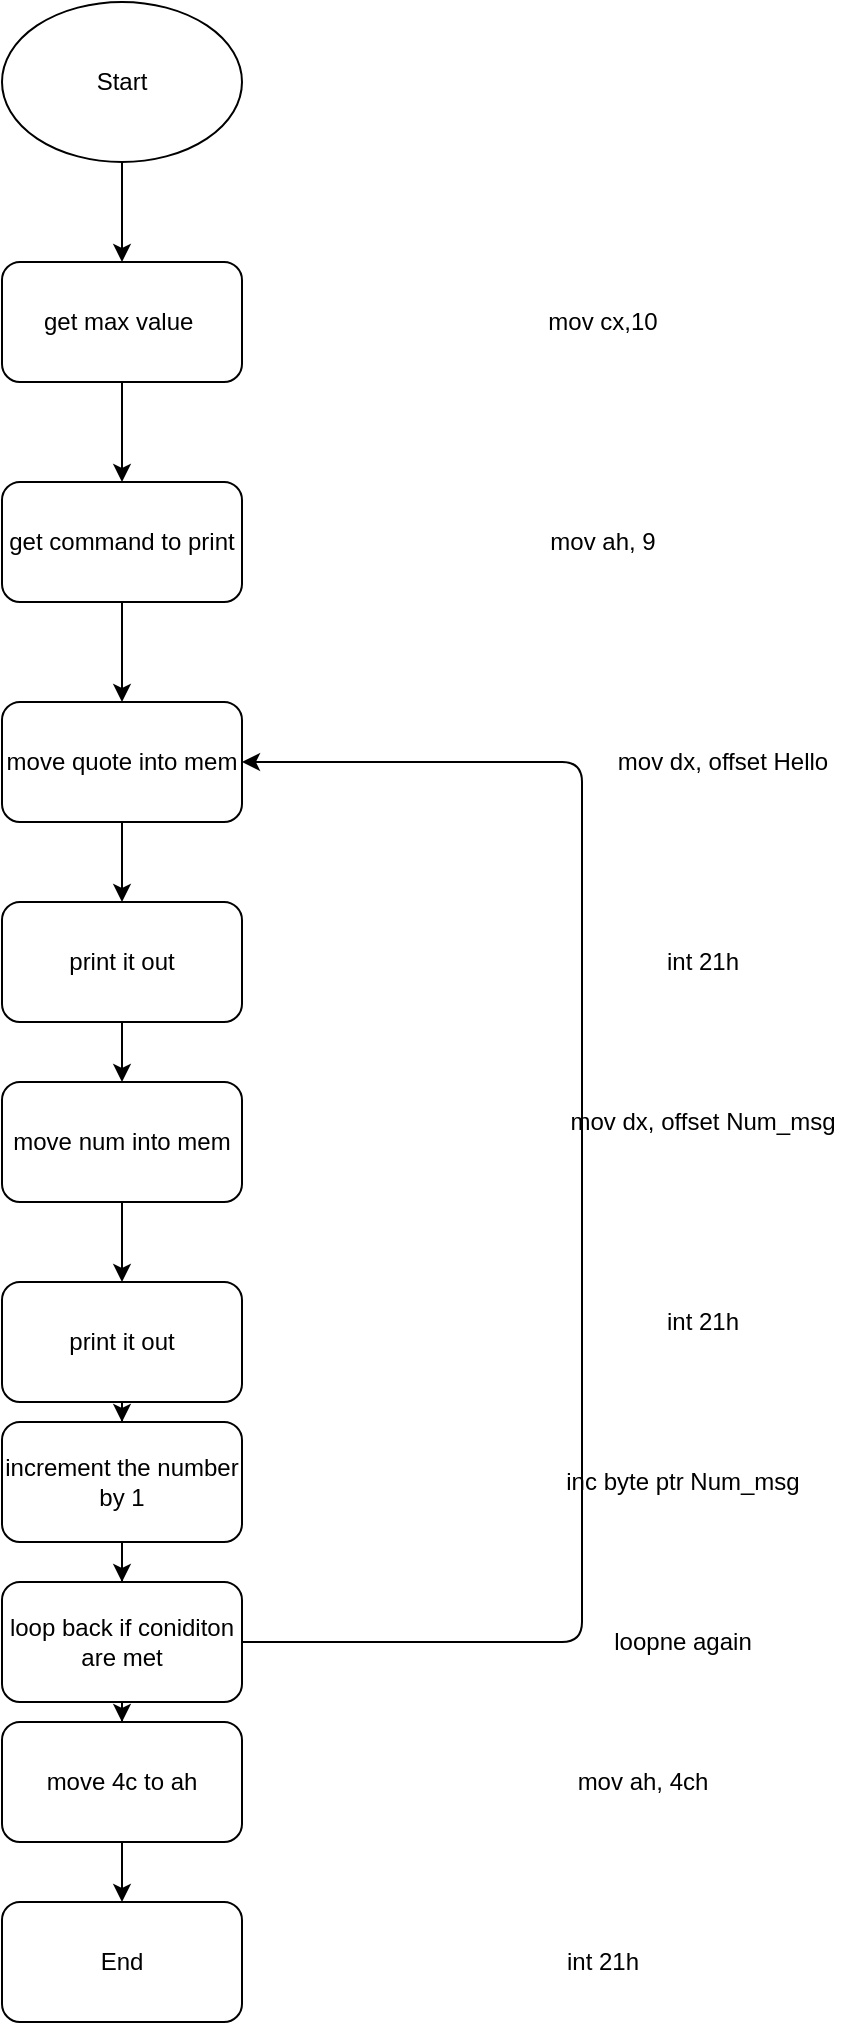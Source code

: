 <mxfile version="13.4.2" type="device"><diagram id="RpqVXqDAII8-f1Hd2utO" name="Page-1"><mxGraphModel dx="1422" dy="794" grid="1" gridSize="10" guides="1" tooltips="1" connect="1" arrows="1" fold="1" page="1" pageScale="1" pageWidth="850" pageHeight="1100" math="0" shadow="0"><root><mxCell id="0"/><mxCell id="1" parent="0"/><mxCell id="XJC5NcGsWvTr7TA8zosE-6" value="" style="edgeStyle=orthogonalEdgeStyle;rounded=0;orthogonalLoop=1;jettySize=auto;html=1;" edge="1" parent="1" source="XJC5NcGsWvTr7TA8zosE-1" target="XJC5NcGsWvTr7TA8zosE-3"><mxGeometry relative="1" as="geometry"/></mxCell><mxCell id="XJC5NcGsWvTr7TA8zosE-1" value="Start" style="ellipse;whiteSpace=wrap;html=1;" vertex="1" parent="1"><mxGeometry x="270" y="60" width="120" height="80" as="geometry"/></mxCell><mxCell id="XJC5NcGsWvTr7TA8zosE-7" value="" style="edgeStyle=orthogonalEdgeStyle;rounded=0;orthogonalLoop=1;jettySize=auto;html=1;" edge="1" parent="1" source="XJC5NcGsWvTr7TA8zosE-3" target="XJC5NcGsWvTr7TA8zosE-4"><mxGeometry relative="1" as="geometry"/></mxCell><mxCell id="XJC5NcGsWvTr7TA8zosE-3" value="get max value&amp;nbsp;" style="rounded=1;whiteSpace=wrap;html=1;" vertex="1" parent="1"><mxGeometry x="270" y="190" width="120" height="60" as="geometry"/></mxCell><mxCell id="XJC5NcGsWvTr7TA8zosE-8" value="" style="edgeStyle=orthogonalEdgeStyle;rounded=0;orthogonalLoop=1;jettySize=auto;html=1;" edge="1" parent="1" source="XJC5NcGsWvTr7TA8zosE-4" target="XJC5NcGsWvTr7TA8zosE-5"><mxGeometry relative="1" as="geometry"/></mxCell><mxCell id="XJC5NcGsWvTr7TA8zosE-4" value="get command to print" style="rounded=1;whiteSpace=wrap;html=1;" vertex="1" parent="1"><mxGeometry x="270" y="300" width="120" height="60" as="geometry"/></mxCell><mxCell id="XJC5NcGsWvTr7TA8zosE-10" value="" style="edgeStyle=orthogonalEdgeStyle;rounded=0;orthogonalLoop=1;jettySize=auto;html=1;" edge="1" parent="1" source="XJC5NcGsWvTr7TA8zosE-5" target="XJC5NcGsWvTr7TA8zosE-9"><mxGeometry relative="1" as="geometry"/></mxCell><mxCell id="XJC5NcGsWvTr7TA8zosE-5" value="move quote into mem" style="rounded=1;whiteSpace=wrap;html=1;" vertex="1" parent="1"><mxGeometry x="270" y="410" width="120" height="60" as="geometry"/></mxCell><mxCell id="XJC5NcGsWvTr7TA8zosE-12" value="" style="edgeStyle=orthogonalEdgeStyle;rounded=0;orthogonalLoop=1;jettySize=auto;html=1;" edge="1" parent="1" source="XJC5NcGsWvTr7TA8zosE-9" target="XJC5NcGsWvTr7TA8zosE-11"><mxGeometry relative="1" as="geometry"/></mxCell><mxCell id="XJC5NcGsWvTr7TA8zosE-9" value="print it out" style="rounded=1;whiteSpace=wrap;html=1;" vertex="1" parent="1"><mxGeometry x="270" y="510" width="120" height="60" as="geometry"/></mxCell><mxCell id="XJC5NcGsWvTr7TA8zosE-14" value="" style="edgeStyle=orthogonalEdgeStyle;rounded=0;orthogonalLoop=1;jettySize=auto;html=1;" edge="1" parent="1" source="XJC5NcGsWvTr7TA8zosE-11" target="XJC5NcGsWvTr7TA8zosE-13"><mxGeometry relative="1" as="geometry"/></mxCell><mxCell id="XJC5NcGsWvTr7TA8zosE-11" value="move num into mem" style="rounded=1;whiteSpace=wrap;html=1;" vertex="1" parent="1"><mxGeometry x="270" y="600" width="120" height="60" as="geometry"/></mxCell><mxCell id="XJC5NcGsWvTr7TA8zosE-16" value="" style="edgeStyle=orthogonalEdgeStyle;rounded=0;orthogonalLoop=1;jettySize=auto;html=1;" edge="1" parent="1" source="XJC5NcGsWvTr7TA8zosE-13" target="XJC5NcGsWvTr7TA8zosE-15"><mxGeometry relative="1" as="geometry"/></mxCell><mxCell id="XJC5NcGsWvTr7TA8zosE-13" value="print it out" style="rounded=1;whiteSpace=wrap;html=1;" vertex="1" parent="1"><mxGeometry x="270" y="700" width="120" height="60" as="geometry"/></mxCell><mxCell id="XJC5NcGsWvTr7TA8zosE-18" value="" style="edgeStyle=orthogonalEdgeStyle;rounded=0;orthogonalLoop=1;jettySize=auto;html=1;" edge="1" parent="1" source="XJC5NcGsWvTr7TA8zosE-15" target="XJC5NcGsWvTr7TA8zosE-17"><mxGeometry relative="1" as="geometry"/></mxCell><mxCell id="XJC5NcGsWvTr7TA8zosE-15" value="increment the number by 1" style="rounded=1;whiteSpace=wrap;html=1;" vertex="1" parent="1"><mxGeometry x="270" y="770" width="120" height="60" as="geometry"/></mxCell><mxCell id="XJC5NcGsWvTr7TA8zosE-20" value="" style="edgeStyle=orthogonalEdgeStyle;rounded=0;orthogonalLoop=1;jettySize=auto;html=1;" edge="1" parent="1" source="XJC5NcGsWvTr7TA8zosE-17" target="XJC5NcGsWvTr7TA8zosE-19"><mxGeometry relative="1" as="geometry"/></mxCell><mxCell id="XJC5NcGsWvTr7TA8zosE-17" value="loop back if coniditon are met" style="rounded=1;whiteSpace=wrap;html=1;" vertex="1" parent="1"><mxGeometry x="270" y="850" width="120" height="60" as="geometry"/></mxCell><mxCell id="XJC5NcGsWvTr7TA8zosE-22" value="" style="edgeStyle=orthogonalEdgeStyle;rounded=0;orthogonalLoop=1;jettySize=auto;html=1;" edge="1" parent="1" source="XJC5NcGsWvTr7TA8zosE-19" target="XJC5NcGsWvTr7TA8zosE-21"><mxGeometry relative="1" as="geometry"/></mxCell><mxCell id="XJC5NcGsWvTr7TA8zosE-19" value="move 4c to ah" style="rounded=1;whiteSpace=wrap;html=1;" vertex="1" parent="1"><mxGeometry x="270" y="920" width="120" height="60" as="geometry"/></mxCell><mxCell id="XJC5NcGsWvTr7TA8zosE-21" value="End" style="rounded=1;whiteSpace=wrap;html=1;" vertex="1" parent="1"><mxGeometry x="270" y="1010" width="120" height="60" as="geometry"/></mxCell><mxCell id="XJC5NcGsWvTr7TA8zosE-24" value="" style="endArrow=classic;html=1;exitX=1;exitY=0.5;exitDx=0;exitDy=0;entryX=1;entryY=0.5;entryDx=0;entryDy=0;" edge="1" parent="1" source="XJC5NcGsWvTr7TA8zosE-17" target="XJC5NcGsWvTr7TA8zosE-5"><mxGeometry width="50" height="50" relative="1" as="geometry"><mxPoint x="560" y="880" as="sourcePoint"/><mxPoint x="560" y="430" as="targetPoint"/><Array as="points"><mxPoint x="560" y="880"/><mxPoint x="560" y="440"/></Array></mxGeometry></mxCell><mxCell id="2" value="mov cx,10" style="text;html=1;align=center;verticalAlign=middle;resizable=0;points=[];autosize=1;" vertex="1" parent="1"><mxGeometry x="535" y="210" width="70" height="20" as="geometry"/></mxCell><mxCell id="XJC5NcGsWvTr7TA8zosE-26" value="mov ah, 9" style="text;html=1;align=center;verticalAlign=middle;resizable=0;points=[];autosize=1;" vertex="1" parent="1"><mxGeometry x="535" y="320" width="70" height="20" as="geometry"/></mxCell><mxCell id="XJC5NcGsWvTr7TA8zosE-27" value="mov dx, offset Hello" style="text;html=1;align=center;verticalAlign=middle;resizable=0;points=[];autosize=1;" vertex="1" parent="1"><mxGeometry x="570" y="430" width="120" height="20" as="geometry"/></mxCell><mxCell id="XJC5NcGsWvTr7TA8zosE-28" value="int 21h" style="text;html=1;align=center;verticalAlign=middle;resizable=0;points=[];autosize=1;" vertex="1" parent="1"><mxGeometry x="595" y="530" width="50" height="20" as="geometry"/></mxCell><mxCell id="XJC5NcGsWvTr7TA8zosE-29" value="mov dx, offset Num_msg" style="text;html=1;align=center;verticalAlign=middle;resizable=0;points=[];autosize=1;" vertex="1" parent="1"><mxGeometry x="545" y="610" width="150" height="20" as="geometry"/></mxCell><mxCell id="XJC5NcGsWvTr7TA8zosE-30" value="int 21h" style="text;html=1;align=center;verticalAlign=middle;resizable=0;points=[];autosize=1;" vertex="1" parent="1"><mxGeometry x="595" y="710" width="50" height="20" as="geometry"/></mxCell><mxCell id="XJC5NcGsWvTr7TA8zosE-31" value="inc byte ptr Num_msg" style="text;html=1;align=center;verticalAlign=middle;resizable=0;points=[];autosize=1;" vertex="1" parent="1"><mxGeometry x="545" y="790" width="130" height="20" as="geometry"/></mxCell><mxCell id="XJC5NcGsWvTr7TA8zosE-32" value="loopne again" style="text;html=1;align=center;verticalAlign=middle;resizable=0;points=[];autosize=1;" vertex="1" parent="1"><mxGeometry x="570" y="870" width="80" height="20" as="geometry"/></mxCell><mxCell id="XJC5NcGsWvTr7TA8zosE-33" value="mov ah, 4ch" style="text;html=1;align=center;verticalAlign=middle;resizable=0;points=[];autosize=1;" vertex="1" parent="1"><mxGeometry x="550" y="940" width="80" height="20" as="geometry"/></mxCell><mxCell id="XJC5NcGsWvTr7TA8zosE-34" value="int 21h" style="text;html=1;align=center;verticalAlign=middle;resizable=0;points=[];autosize=1;" vertex="1" parent="1"><mxGeometry x="545" y="1030" width="50" height="20" as="geometry"/></mxCell></root></mxGraphModel></diagram></mxfile>